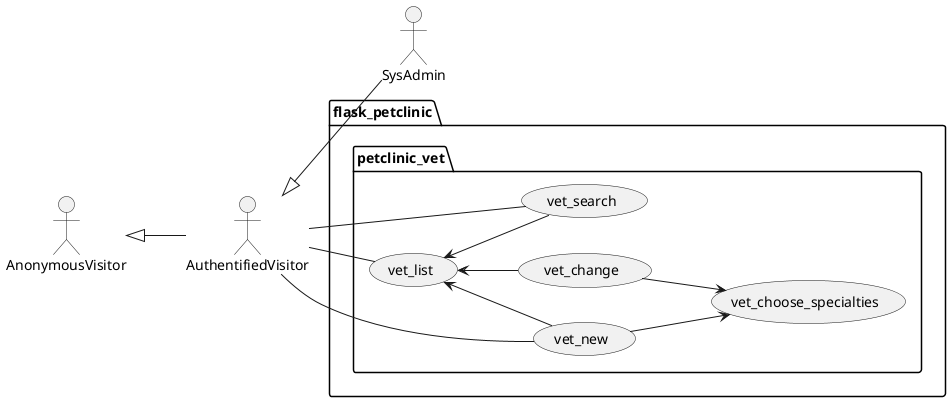@startuml
left to right direction

actor AnonymousVisitor as av
actor AuthentifiedVisitor as au
actor SysAdmin as sa

av <|-- au
au <|-- sa

package flask_petclinic {

    package petclinic_vet {

        usecase vet_search as uc3000
        usecase vet_list as uc3001
        usecase vet_new as uc3002
        usecase vet_change as uc3004
        usecase vet_choose_specialties as uc3005

        au -- uc3000
        au -- uc3001
        au -- uc3002

        uc3001 <-- uc3000
        uc3001 <-- uc3002
        uc3001 <-- uc3004
        uc3004 --> uc3005
        uc3002 --> uc3005

    }

}
@enduml
